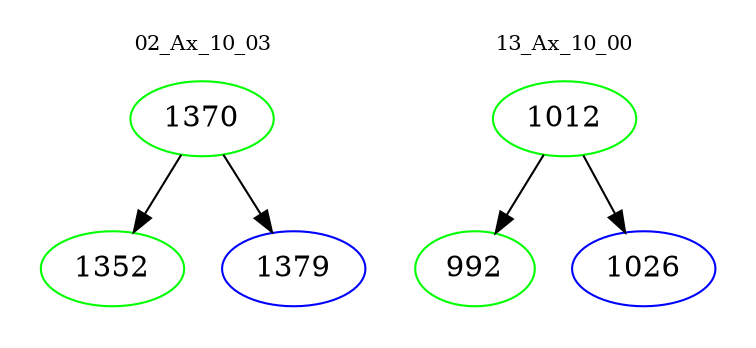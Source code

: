 digraph{
subgraph cluster_0 {
color = white
label = "02_Ax_10_03";
fontsize=10;
T0_1370 [label="1370", color="green"]
T0_1370 -> T0_1352 [color="black"]
T0_1352 [label="1352", color="green"]
T0_1370 -> T0_1379 [color="black"]
T0_1379 [label="1379", color="blue"]
}
subgraph cluster_1 {
color = white
label = "13_Ax_10_00";
fontsize=10;
T1_1012 [label="1012", color="green"]
T1_1012 -> T1_992 [color="black"]
T1_992 [label="992", color="green"]
T1_1012 -> T1_1026 [color="black"]
T1_1026 [label="1026", color="blue"]
}
}
